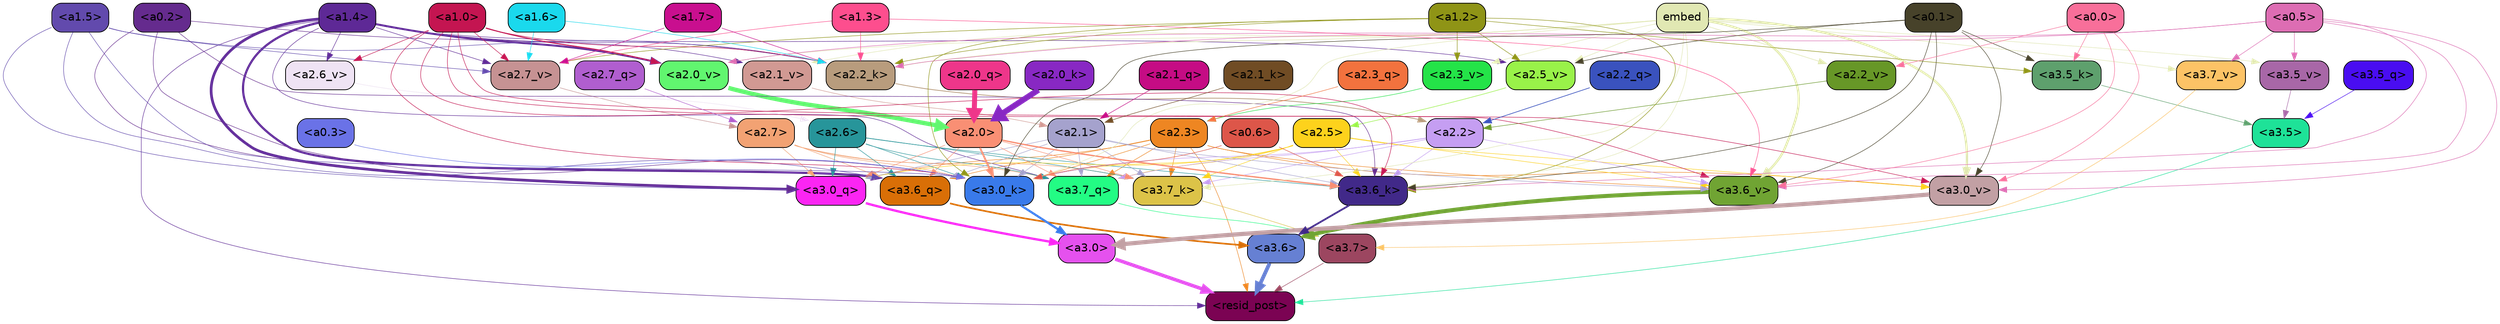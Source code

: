 strict digraph "" {
	graph [bgcolor=transparent,
		layout=dot,
		overlap=false,
		splines=true
	];
	"<a3.7>"	[color=black,
		fillcolor="#9c4660",
		fontname=Helvetica,
		shape=box,
		style="filled, rounded"];
	"<resid_post>"	[color=black,
		fillcolor="#7b0353",
		fontname=Helvetica,
		shape=box,
		style="filled, rounded"];
	"<a3.7>" -> "<resid_post>"	[color="#9c4660",
		penwidth=0.6];
	"<a3.6>"	[color=black,
		fillcolor="#6680d3",
		fontname=Helvetica,
		shape=box,
		style="filled, rounded"];
	"<a3.6>" -> "<resid_post>"	[color="#6680d3",
		penwidth=4.646730065345764];
	"<a3.5>"	[color=black,
		fillcolor="#1ee298",
		fontname=Helvetica,
		shape=box,
		style="filled, rounded"];
	"<a3.5>" -> "<resid_post>"	[color="#1ee298",
		penwidth=0.6];
	"<a3.0>"	[color=black,
		fillcolor="#e551ee",
		fontname=Helvetica,
		shape=box,
		style="filled, rounded"];
	"<a3.0>" -> "<resid_post>"	[color="#e551ee",
		penwidth=4.323132634162903];
	"<a2.3>"	[color=black,
		fillcolor="#ee8622",
		fontname=Helvetica,
		shape=box,
		style="filled, rounded"];
	"<a2.3>" -> "<resid_post>"	[color="#ee8622",
		penwidth=0.6];
	"<a3.7_q>"	[color=black,
		fillcolor="#23fc84",
		fontname=Helvetica,
		shape=box,
		style="filled, rounded"];
	"<a2.3>" -> "<a3.7_q>"	[color="#ee8622",
		penwidth=0.6];
	"<a3.6_q>"	[color=black,
		fillcolor="#d96f07",
		fontname=Helvetica,
		shape=box,
		style="filled, rounded"];
	"<a2.3>" -> "<a3.6_q>"	[color="#ee8622",
		penwidth=0.6];
	"<a3.0_q>"	[color=black,
		fillcolor="#fb25f3",
		fontname=Helvetica,
		shape=box,
		style="filled, rounded"];
	"<a2.3>" -> "<a3.0_q>"	[color="#ee8622",
		penwidth=0.6];
	"<a3.7_k>"	[color=black,
		fillcolor="#dcc348",
		fontname=Helvetica,
		shape=box,
		style="filled, rounded"];
	"<a2.3>" -> "<a3.7_k>"	[color="#ee8622",
		penwidth=0.6];
	"<a3.0_k>"	[color=black,
		fillcolor="#397aea",
		fontname=Helvetica,
		shape=box,
		style="filled, rounded"];
	"<a2.3>" -> "<a3.0_k>"	[color="#ee8622",
		penwidth=0.6];
	"<a3.6_v>"	[color=black,
		fillcolor="#70a433",
		fontname=Helvetica,
		shape=box,
		style="filled, rounded"];
	"<a2.3>" -> "<a3.6_v>"	[color="#ee8622",
		penwidth=0.6];
	"<a3.0_v>"	[color=black,
		fillcolor="#c2a0a4",
		fontname=Helvetica,
		shape=box,
		style="filled, rounded"];
	"<a2.3>" -> "<a3.0_v>"	[color="#ee8622",
		penwidth=0.6];
	"<a1.4>"	[color=black,
		fillcolor="#5e2996",
		fontname=Helvetica,
		shape=box,
		style="filled, rounded"];
	"<a1.4>" -> "<resid_post>"	[color="#5e2996",
		penwidth=0.6];
	"<a1.4>" -> "<a3.7_q>"	[color="#5e2996",
		penwidth=0.6];
	"<a1.4>" -> "<a3.6_q>"	[color="#5e2996",
		penwidth=2.700703263282776];
	"<a1.4>" -> "<a3.0_q>"	[color="#5e2996",
		penwidth=3.34255850315094];
	"<a2.2_k>"	[color=black,
		fillcolor="#b89c7d",
		fontname=Helvetica,
		shape=box,
		style="filled, rounded"];
	"<a1.4>" -> "<a2.2_k>"	[color="#5e2996",
		penwidth=0.6];
	"<a2.7_v>"	[color=black,
		fillcolor="#c69293",
		fontname=Helvetica,
		shape=box,
		style="filled, rounded"];
	"<a1.4>" -> "<a2.7_v>"	[color="#5e2996",
		penwidth=0.6];
	"<a2.6_v>"	[color=black,
		fillcolor="#efe3f4",
		fontname=Helvetica,
		shape=box,
		style="filled, rounded"];
	"<a1.4>" -> "<a2.6_v>"	[color="#5e2996",
		penwidth=0.6];
	"<a2.5_v>"	[color=black,
		fillcolor="#99f249",
		fontname=Helvetica,
		shape=box,
		style="filled, rounded"];
	"<a1.4>" -> "<a2.5_v>"	[color="#5e2996",
		penwidth=0.6];
	"<a2.1_v>"	[color=black,
		fillcolor="#d19993",
		fontname=Helvetica,
		shape=box,
		style="filled, rounded"];
	"<a1.4>" -> "<a2.1_v>"	[color="#5e2996",
		penwidth=0.6];
	"<a2.0_v>"	[color=black,
		fillcolor="#61f66f",
		fontname=Helvetica,
		shape=box,
		style="filled, rounded"];
	"<a1.4>" -> "<a2.0_v>"	[color="#5e2996",
		penwidth=2.387977123260498];
	"<a3.7_q>" -> "<a3.7>"	[color="#23fc84",
		penwidth=0.6];
	"<a3.6_q>" -> "<a3.6>"	[color="#d96f07",
		penwidth=2.03758105635643];
	"<a3.5_q>"	[color=black,
		fillcolor="#490df1",
		fontname=Helvetica,
		shape=box,
		style="filled, rounded"];
	"<a3.5_q>" -> "<a3.5>"	[color="#490df1",
		penwidth=0.6];
	"<a3.0_q>" -> "<a3.0>"	[color="#fb25f3",
		penwidth=2.8638100624084473];
	"<a3.7_k>" -> "<a3.7>"	[color="#dcc348",
		penwidth=0.6];
	"<a3.6_k>"	[color=black,
		fillcolor="#412989",
		fontname=Helvetica,
		shape=box,
		style="filled, rounded"];
	"<a3.6_k>" -> "<a3.6>"	[color="#412989",
		penwidth=2.174198240041733];
	"<a3.5_k>"	[color=black,
		fillcolor="#5ea06d",
		fontname=Helvetica,
		shape=box,
		style="filled, rounded"];
	"<a3.5_k>" -> "<a3.5>"	[color="#5ea06d",
		penwidth=0.6];
	"<a3.0_k>" -> "<a3.0>"	[color="#397aea",
		penwidth=2.6274144649505615];
	"<a3.7_v>"	[color=black,
		fillcolor="#fcc366",
		fontname=Helvetica,
		shape=box,
		style="filled, rounded"];
	"<a3.7_v>" -> "<a3.7>"	[color="#fcc366",
		penwidth=0.6];
	"<a3.6_v>" -> "<a3.6>"	[color="#70a433",
		penwidth=5.002329230308533];
	"<a3.5_v>"	[color=black,
		fillcolor="#a867a7",
		fontname=Helvetica,
		shape=box,
		style="filled, rounded"];
	"<a3.5_v>" -> "<a3.5>"	[color="#a867a7",
		penwidth=0.6];
	"<a3.0_v>" -> "<a3.0>"	[color="#c2a0a4",
		penwidth=5.188832879066467];
	"<a2.7>"	[color=black,
		fillcolor="#f2a273",
		fontname=Helvetica,
		shape=box,
		style="filled, rounded"];
	"<a2.7>" -> "<a3.7_q>"	[color="#f2a273",
		penwidth=0.6];
	"<a2.7>" -> "<a3.6_q>"	[color="#f2a273",
		penwidth=0.6];
	"<a2.7>" -> "<a3.0_q>"	[color="#f2a273",
		penwidth=0.6];
	"<a2.7>" -> "<a3.7_k>"	[color="#f2a273",
		penwidth=0.6];
	"<a2.7>" -> "<a3.0_k>"	[color="#f2a273",
		penwidth=0.6];
	"<a2.6>"	[color=black,
		fillcolor="#27959a",
		fontname=Helvetica,
		shape=box,
		style="filled, rounded"];
	"<a2.6>" -> "<a3.7_q>"	[color="#27959a",
		penwidth=0.6];
	"<a2.6>" -> "<a3.6_q>"	[color="#27959a",
		penwidth=0.6];
	"<a2.6>" -> "<a3.0_q>"	[color="#27959a",
		penwidth=0.6];
	"<a2.6>" -> "<a3.7_k>"	[color="#27959a",
		penwidth=0.6];
	"<a2.6>" -> "<a3.6_k>"	[color="#27959a",
		penwidth=0.6];
	"<a2.6>" -> "<a3.0_k>"	[color="#27959a",
		penwidth=0.6];
	"<a2.5>"	[color=black,
		fillcolor="#fdd21c",
		fontname=Helvetica,
		shape=box,
		style="filled, rounded"];
	"<a2.5>" -> "<a3.7_q>"	[color="#fdd21c",
		penwidth=0.6];
	"<a2.5>" -> "<a3.0_q>"	[color="#fdd21c",
		penwidth=0.6];
	"<a2.5>" -> "<a3.7_k>"	[color="#fdd21c",
		penwidth=0.6];
	"<a2.5>" -> "<a3.6_k>"	[color="#fdd21c",
		penwidth=0.6];
	"<a2.5>" -> "<a3.0_k>"	[color="#fdd21c",
		penwidth=0.6];
	"<a2.5>" -> "<a3.6_v>"	[color="#fdd21c",
		penwidth=0.6];
	"<a2.5>" -> "<a3.0_v>"	[color="#fdd21c",
		penwidth=0.6];
	"<a2.2>"	[color=black,
		fillcolor="#c59ef2",
		fontname=Helvetica,
		shape=box,
		style="filled, rounded"];
	"<a2.2>" -> "<a3.7_q>"	[color="#c59ef2",
		penwidth=0.6];
	"<a2.2>" -> "<a3.7_k>"	[color="#c59ef2",
		penwidth=0.6];
	"<a2.2>" -> "<a3.6_k>"	[color="#c59ef2",
		penwidth=0.6];
	"<a2.2>" -> "<a3.0_k>"	[color="#c59ef2",
		penwidth=0.6];
	"<a2.2>" -> "<a3.6_v>"	[color="#c59ef2",
		penwidth=0.6];
	"<a2.1>"	[color=black,
		fillcolor="#a5a2cd",
		fontname=Helvetica,
		shape=box,
		style="filled, rounded"];
	"<a2.1>" -> "<a3.7_q>"	[color="#a5a2cd",
		penwidth=0.6];
	"<a2.1>" -> "<a3.6_q>"	[color="#a5a2cd",
		penwidth=0.6];
	"<a2.1>" -> "<a3.0_q>"	[color="#a5a2cd",
		penwidth=0.6];
	"<a2.1>" -> "<a3.7_k>"	[color="#a5a2cd",
		penwidth=0.6];
	"<a2.1>" -> "<a3.6_k>"	[color="#a5a2cd",
		penwidth=0.6];
	"<a2.1>" -> "<a3.0_k>"	[color="#a5a2cd",
		penwidth=0.6];
	"<a2.1>" -> "<a3.6_v>"	[color="#a5a2cd",
		penwidth=0.6];
	"<a2.0>"	[color=black,
		fillcolor="#f98f74",
		fontname=Helvetica,
		shape=box,
		style="filled, rounded"];
	"<a2.0>" -> "<a3.7_q>"	[color="#f98f74",
		penwidth=0.6];
	"<a2.0>" -> "<a3.6_q>"	[color="#f98f74",
		penwidth=0.6];
	"<a2.0>" -> "<a3.0_q>"	[color="#f98f74",
		penwidth=0.6];
	"<a2.0>" -> "<a3.7_k>"	[color="#f98f74",
		penwidth=0.6];
	"<a2.0>" -> "<a3.6_k>"	[color="#f98f74",
		penwidth=1.6454488784074783];
	"<a2.0>" -> "<a3.0_k>"	[color="#f98f74",
		penwidth=2.2218968719244003];
	"<a1.5>"	[color=black,
		fillcolor="#624aad",
		fontname=Helvetica,
		shape=box,
		style="filled, rounded"];
	"<a1.5>" -> "<a3.6_q>"	[color="#624aad",
		penwidth=0.6];
	"<a1.5>" -> "<a3.0_q>"	[color="#624aad",
		penwidth=0.6];
	"<a1.5>" -> "<a3.0_k>"	[color="#624aad",
		penwidth=0.6];
	"<a1.5>" -> "<a2.2_k>"	[color="#624aad",
		penwidth=0.6];
	"<a1.5>" -> "<a2.7_v>"	[color="#624aad",
		penwidth=0.6];
	"<a0.2>"	[color=black,
		fillcolor="#652b8e",
		fontname=Helvetica,
		shape=box,
		style="filled, rounded"];
	"<a0.2>" -> "<a3.0_q>"	[color="#652b8e",
		penwidth=0.6];
	"<a0.2>" -> "<a3.6_k>"	[color="#652b8e",
		penwidth=0.6];
	"<a0.2>" -> "<a3.0_k>"	[color="#652b8e",
		penwidth=0.6];
	"<a0.2>" -> "<a2.0_v>"	[color="#652b8e",
		penwidth=0.6];
	embed	[color=black,
		fillcolor="#e1e8b3",
		fontname=Helvetica,
		shape=box,
		style="filled, rounded"];
	embed -> "<a3.7_k>"	[color="#e1e8b3",
		penwidth=0.6];
	embed -> "<a3.6_k>"	[color="#e1e8b3",
		penwidth=0.6];
	embed -> "<a3.0_k>"	[color="#e1e8b3",
		penwidth=0.6];
	embed -> "<a3.7_v>"	[color="#e1e8b3",
		penwidth=0.6];
	embed -> "<a3.6_v>"	[color="#e1e8b3",
		penwidth=2.8301228284835815];
	embed -> "<a3.5_v>"	[color="#e1e8b3",
		penwidth=0.6];
	embed -> "<a3.0_v>"	[color="#e1e8b3",
		penwidth=2.7660785913467407];
	embed -> "<a2.2_k>"	[color="#e1e8b3",
		penwidth=0.7099294662475586];
	embed -> "<a2.5_v>"	[color="#e1e8b3",
		penwidth=0.6];
	"<a2.3_v>"	[color=black,
		fillcolor="#24e348",
		fontname=Helvetica,
		shape=box,
		style="filled, rounded"];
	embed -> "<a2.3_v>"	[color="#e1e8b3",
		penwidth=0.6];
	"<a2.2_v>"	[color=black,
		fillcolor="#679727",
		fontname=Helvetica,
		shape=box,
		style="filled, rounded"];
	embed -> "<a2.2_v>"	[color="#e1e8b3",
		penwidth=0.6909599304199219];
	embed -> "<a2.1_v>"	[color="#e1e8b3",
		penwidth=0.6];
	embed -> "<a2.0_v>"	[color="#e1e8b3",
		penwidth=0.6];
	"<a1.2>"	[color=black,
		fillcolor="#8f9416",
		fontname=Helvetica,
		shape=box,
		style="filled, rounded"];
	"<a1.2>" -> "<a3.6_k>"	[color="#8f9416",
		penwidth=0.6];
	"<a1.2>" -> "<a3.5_k>"	[color="#8f9416",
		penwidth=0.6];
	"<a1.2>" -> "<a3.0_k>"	[color="#8f9416",
		penwidth=0.6];
	"<a1.2>" -> "<a2.2_k>"	[color="#8f9416",
		penwidth=0.6];
	"<a1.2>" -> "<a2.7_v>"	[color="#8f9416",
		penwidth=0.6];
	"<a1.2>" -> "<a2.5_v>"	[color="#8f9416",
		penwidth=0.6];
	"<a1.2>" -> "<a2.3_v>"	[color="#8f9416",
		penwidth=0.6];
	"<a1.0>"	[color=black,
		fillcolor="#c41551",
		fontname=Helvetica,
		shape=box,
		style="filled, rounded"];
	"<a1.0>" -> "<a3.6_k>"	[color="#c41551",
		penwidth=0.6];
	"<a1.0>" -> "<a3.0_k>"	[color="#c41551",
		penwidth=0.6];
	"<a1.0>" -> "<a3.6_v>"	[color="#c41551",
		penwidth=0.6];
	"<a1.0>" -> "<a3.0_v>"	[color="#c41551",
		penwidth=0.6];
	"<a1.0>" -> "<a2.2_k>"	[color="#c41551",
		penwidth=0.6];
	"<a1.0>" -> "<a2.7_v>"	[color="#c41551",
		penwidth=0.6];
	"<a1.0>" -> "<a2.6_v>"	[color="#c41551",
		penwidth=0.6];
	"<a1.0>" -> "<a2.0_v>"	[color="#c41551",
		penwidth=1.2435333728790283];
	"<a0.6>"	[color=black,
		fillcolor="#dd5649",
		fontname=Helvetica,
		shape=box,
		style="filled, rounded"];
	"<a0.6>" -> "<a3.6_k>"	[color="#dd5649",
		penwidth=0.6];
	"<a0.6>" -> "<a3.0_k>"	[color="#dd5649",
		penwidth=0.6];
	"<a0.5>"	[color=black,
		fillcolor="#dd6db3",
		fontname=Helvetica,
		shape=box,
		style="filled, rounded"];
	"<a0.5>" -> "<a3.6_k>"	[color="#dd6db3",
		penwidth=0.6];
	"<a0.5>" -> "<a3.7_v>"	[color="#dd6db3",
		penwidth=0.6];
	"<a0.5>" -> "<a3.6_v>"	[color="#dd6db3",
		penwidth=0.6];
	"<a0.5>" -> "<a3.5_v>"	[color="#dd6db3",
		penwidth=0.6];
	"<a0.5>" -> "<a3.0_v>"	[color="#dd6db3",
		penwidth=0.6124261617660522];
	"<a0.5>" -> "<a2.2_k>"	[color="#dd6db3",
		penwidth=0.6];
	"<a0.5>" -> "<a2.0_v>"	[color="#dd6db3",
		penwidth=0.6];
	"<a0.1>"	[color=black,
		fillcolor="#47422a",
		fontname=Helvetica,
		shape=box,
		style="filled, rounded"];
	"<a0.1>" -> "<a3.6_k>"	[color="#47422a",
		penwidth=0.6];
	"<a0.1>" -> "<a3.5_k>"	[color="#47422a",
		penwidth=0.6];
	"<a0.1>" -> "<a3.0_k>"	[color="#47422a",
		penwidth=0.6];
	"<a0.1>" -> "<a3.6_v>"	[color="#47422a",
		penwidth=0.6];
	"<a0.1>" -> "<a3.0_v>"	[color="#47422a",
		penwidth=0.6];
	"<a0.1>" -> "<a2.5_v>"	[color="#47422a",
		penwidth=0.6];
	"<a0.0>"	[color=black,
		fillcolor="#f86f9a",
		fontname=Helvetica,
		shape=box,
		style="filled, rounded"];
	"<a0.0>" -> "<a3.5_k>"	[color="#f86f9a",
		penwidth=0.6];
	"<a0.0>" -> "<a3.6_v>"	[color="#f86f9a",
		penwidth=0.6];
	"<a0.0>" -> "<a3.0_v>"	[color="#f86f9a",
		penwidth=0.6];
	"<a0.0>" -> "<a2.2_v>"	[color="#f86f9a",
		penwidth=0.6];
	"<a0.3>"	[color=black,
		fillcolor="#6a72e7",
		fontname=Helvetica,
		shape=box,
		style="filled, rounded"];
	"<a0.3>" -> "<a3.0_k>"	[color="#6a72e7",
		penwidth=0.6];
	"<a1.3>"	[color=black,
		fillcolor="#fd4e8e",
		fontname=Helvetica,
		shape=box,
		style="filled, rounded"];
	"<a1.3>" -> "<a3.6_v>"	[color="#fd4e8e",
		penwidth=0.6];
	"<a1.3>" -> "<a2.2_k>"	[color="#fd4e8e",
		penwidth=0.6];
	"<a1.3>" -> "<a2.7_v>"	[color="#fd4e8e",
		penwidth=0.6];
	"<a2.7_q>"	[color=black,
		fillcolor="#b05ecf",
		fontname=Helvetica,
		shape=box,
		style="filled, rounded"];
	"<a2.7_q>" -> "<a2.7>"	[color="#b05ecf",
		penwidth=0.6];
	"<a2.3_q>"	[color=black,
		fillcolor="#f2723e",
		fontname=Helvetica,
		shape=box,
		style="filled, rounded"];
	"<a2.3_q>" -> "<a2.3>"	[color="#f2723e",
		penwidth=0.6];
	"<a2.2_q>"	[color=black,
		fillcolor="#3a52be",
		fontname=Helvetica,
		shape=box,
		style="filled, rounded"];
	"<a2.2_q>" -> "<a2.2>"	[color="#3a52be",
		penwidth=0.8114519119262695];
	"<a2.1_q>"	[color=black,
		fillcolor="#c50c84",
		fontname=Helvetica,
		shape=box,
		style="filled, rounded"];
	"<a2.1_q>" -> "<a2.1>"	[color="#c50c84",
		penwidth=0.6];
	"<a2.0_q>"	[color=black,
		fillcolor="#ee368a",
		fontname=Helvetica,
		shape=box,
		style="filled, rounded"];
	"<a2.0_q>" -> "<a2.0>"	[color="#ee368a",
		penwidth=6.2323237657547];
	"<a2.2_k>" -> "<a2.2>"	[color="#b89c7d",
		penwidth=0.9331893920898438];
	"<a2.1_k>"	[color=black,
		fillcolor="#704c24",
		fontname=Helvetica,
		shape=box,
		style="filled, rounded"];
	"<a2.1_k>" -> "<a2.1>"	[color="#704c24",
		penwidth=0.6];
	"<a2.0_k>"	[color=black,
		fillcolor="#8828c3",
		fontname=Helvetica,
		shape=box,
		style="filled, rounded"];
	"<a2.0_k>" -> "<a2.0>"	[color="#8828c3",
		penwidth=7.158664226531982];
	"<a2.7_v>" -> "<a2.7>"	[color="#c69293",
		penwidth=0.6];
	"<a2.6_v>" -> "<a2.6>"	[color="#efe3f4",
		penwidth=0.6];
	"<a2.5_v>" -> "<a2.5>"	[color="#99f249",
		penwidth=0.6657319068908691];
	"<a2.3_v>" -> "<a2.3>"	[color="#24e348",
		penwidth=0.6];
	"<a2.2_v>" -> "<a2.2>"	[color="#679727",
		penwidth=0.6];
	"<a2.1_v>" -> "<a2.1>"	[color="#d19993",
		penwidth=0.6];
	"<a2.0_v>" -> "<a2.0>"	[color="#61f66f",
		penwidth=5.380099236965179];
	"<a1.7>"	[color=black,
		fillcolor="#c90f8f",
		fontname=Helvetica,
		shape=box,
		style="filled, rounded"];
	"<a1.7>" -> "<a2.2_k>"	[color="#c90f8f",
		penwidth=0.6];
	"<a1.7>" -> "<a2.7_v>"	[color="#c90f8f",
		penwidth=0.6];
	"<a1.6>"	[color=black,
		fillcolor="#1ad9ed",
		fontname=Helvetica,
		shape=box,
		style="filled, rounded"];
	"<a1.6>" -> "<a2.2_k>"	[color="#1ad9ed",
		penwidth=0.6];
	"<a1.6>" -> "<a2.7_v>"	[color="#1ad9ed",
		penwidth=0.6];
}
